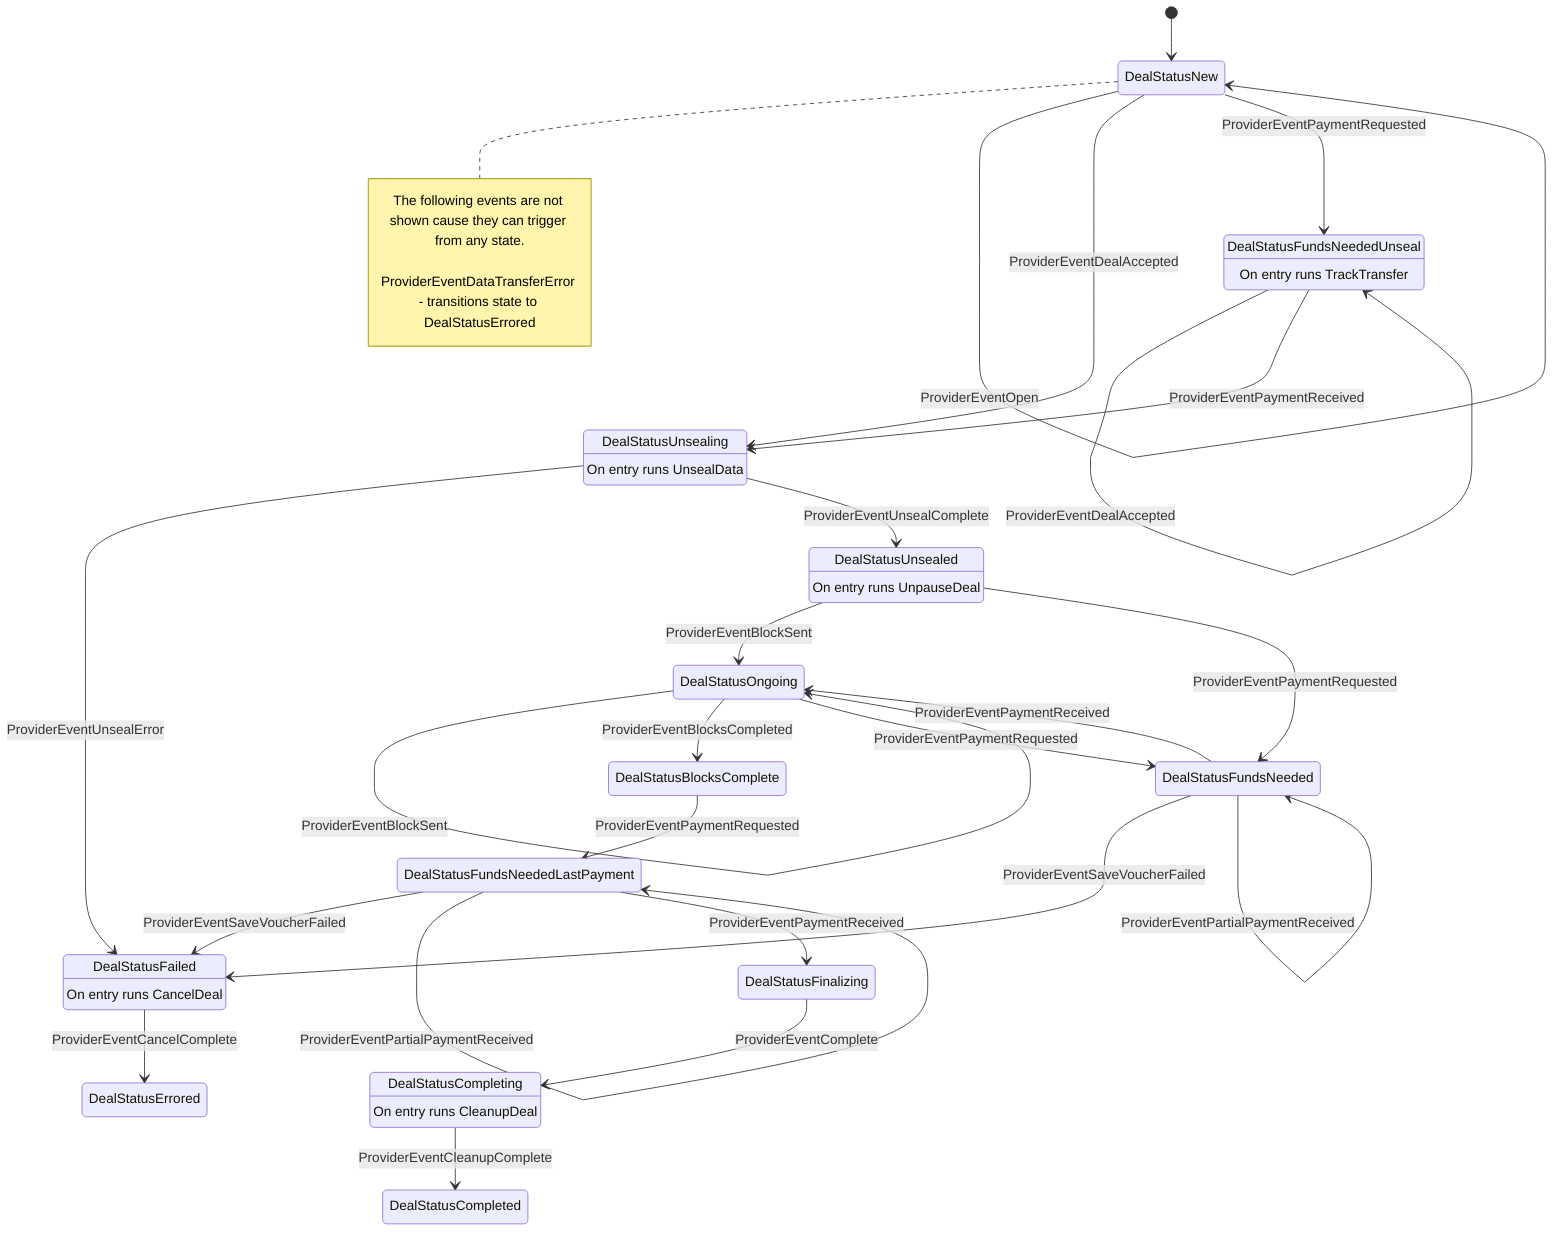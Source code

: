 stateDiagram-v2
	state "DealStatusNew" as 0
	state "DealStatusUnsealing" as 1
	state "DealStatusUnsealed" as 2
	state "DealStatusFundsNeededUnseal" as 7
	state "DealStatusFailed" as 8
	state "DealStatusFundsNeeded" as 10
	state "DealStatusOngoing" as 13
	state "DealStatusFundsNeededLastPayment" as 14
	state "DealStatusCompleted" as 15
	state "DealStatusErrored" as 17
	state "DealStatusBlocksComplete" as 18
	state "DealStatusFinalizing" as 19
	state "DealStatusCompleting" as 20
	1 : On entry runs UnsealData
	2 : On entry runs UnpauseDeal
	7 : On entry runs TrackTransfer
	8 : On entry runs CancelDeal
	20 : On entry runs CleanupDeal
	[*] --> 0
	note right of 0
		The following events are not shown cause they can trigger from any state.

		ProviderEventDataTransferError - transitions state to DealStatusErrored
	end note
	0 --> 0 : ProviderEventOpen
	0 --> 1 : ProviderEventDealAccepted
	7 --> 7 : ProviderEventDealAccepted
	1 --> 8 : ProviderEventUnsealError
	1 --> 2 : ProviderEventUnsealComplete
	2 --> 13 : ProviderEventBlockSent
	13 --> 13 : ProviderEventBlockSent
	13 --> 18 : ProviderEventBlocksCompleted
	0 --> 7 : ProviderEventPaymentRequested
	2 --> 10 : ProviderEventPaymentRequested
	13 --> 10 : ProviderEventPaymentRequested
	18 --> 14 : ProviderEventPaymentRequested
	10 --> 8 : ProviderEventSaveVoucherFailed
	14 --> 8 : ProviderEventSaveVoucherFailed
	10 --> 10 : ProviderEventPartialPaymentReceived
	14 --> 14 : ProviderEventPartialPaymentReceived
	7 --> 1 : ProviderEventPaymentReceived
	10 --> 13 : ProviderEventPaymentReceived
	14 --> 19 : ProviderEventPaymentReceived
	19 --> 20 : ProviderEventComplete
	20 --> 15 : ProviderEventCleanupComplete
	8 --> 17 : ProviderEventCancelComplete